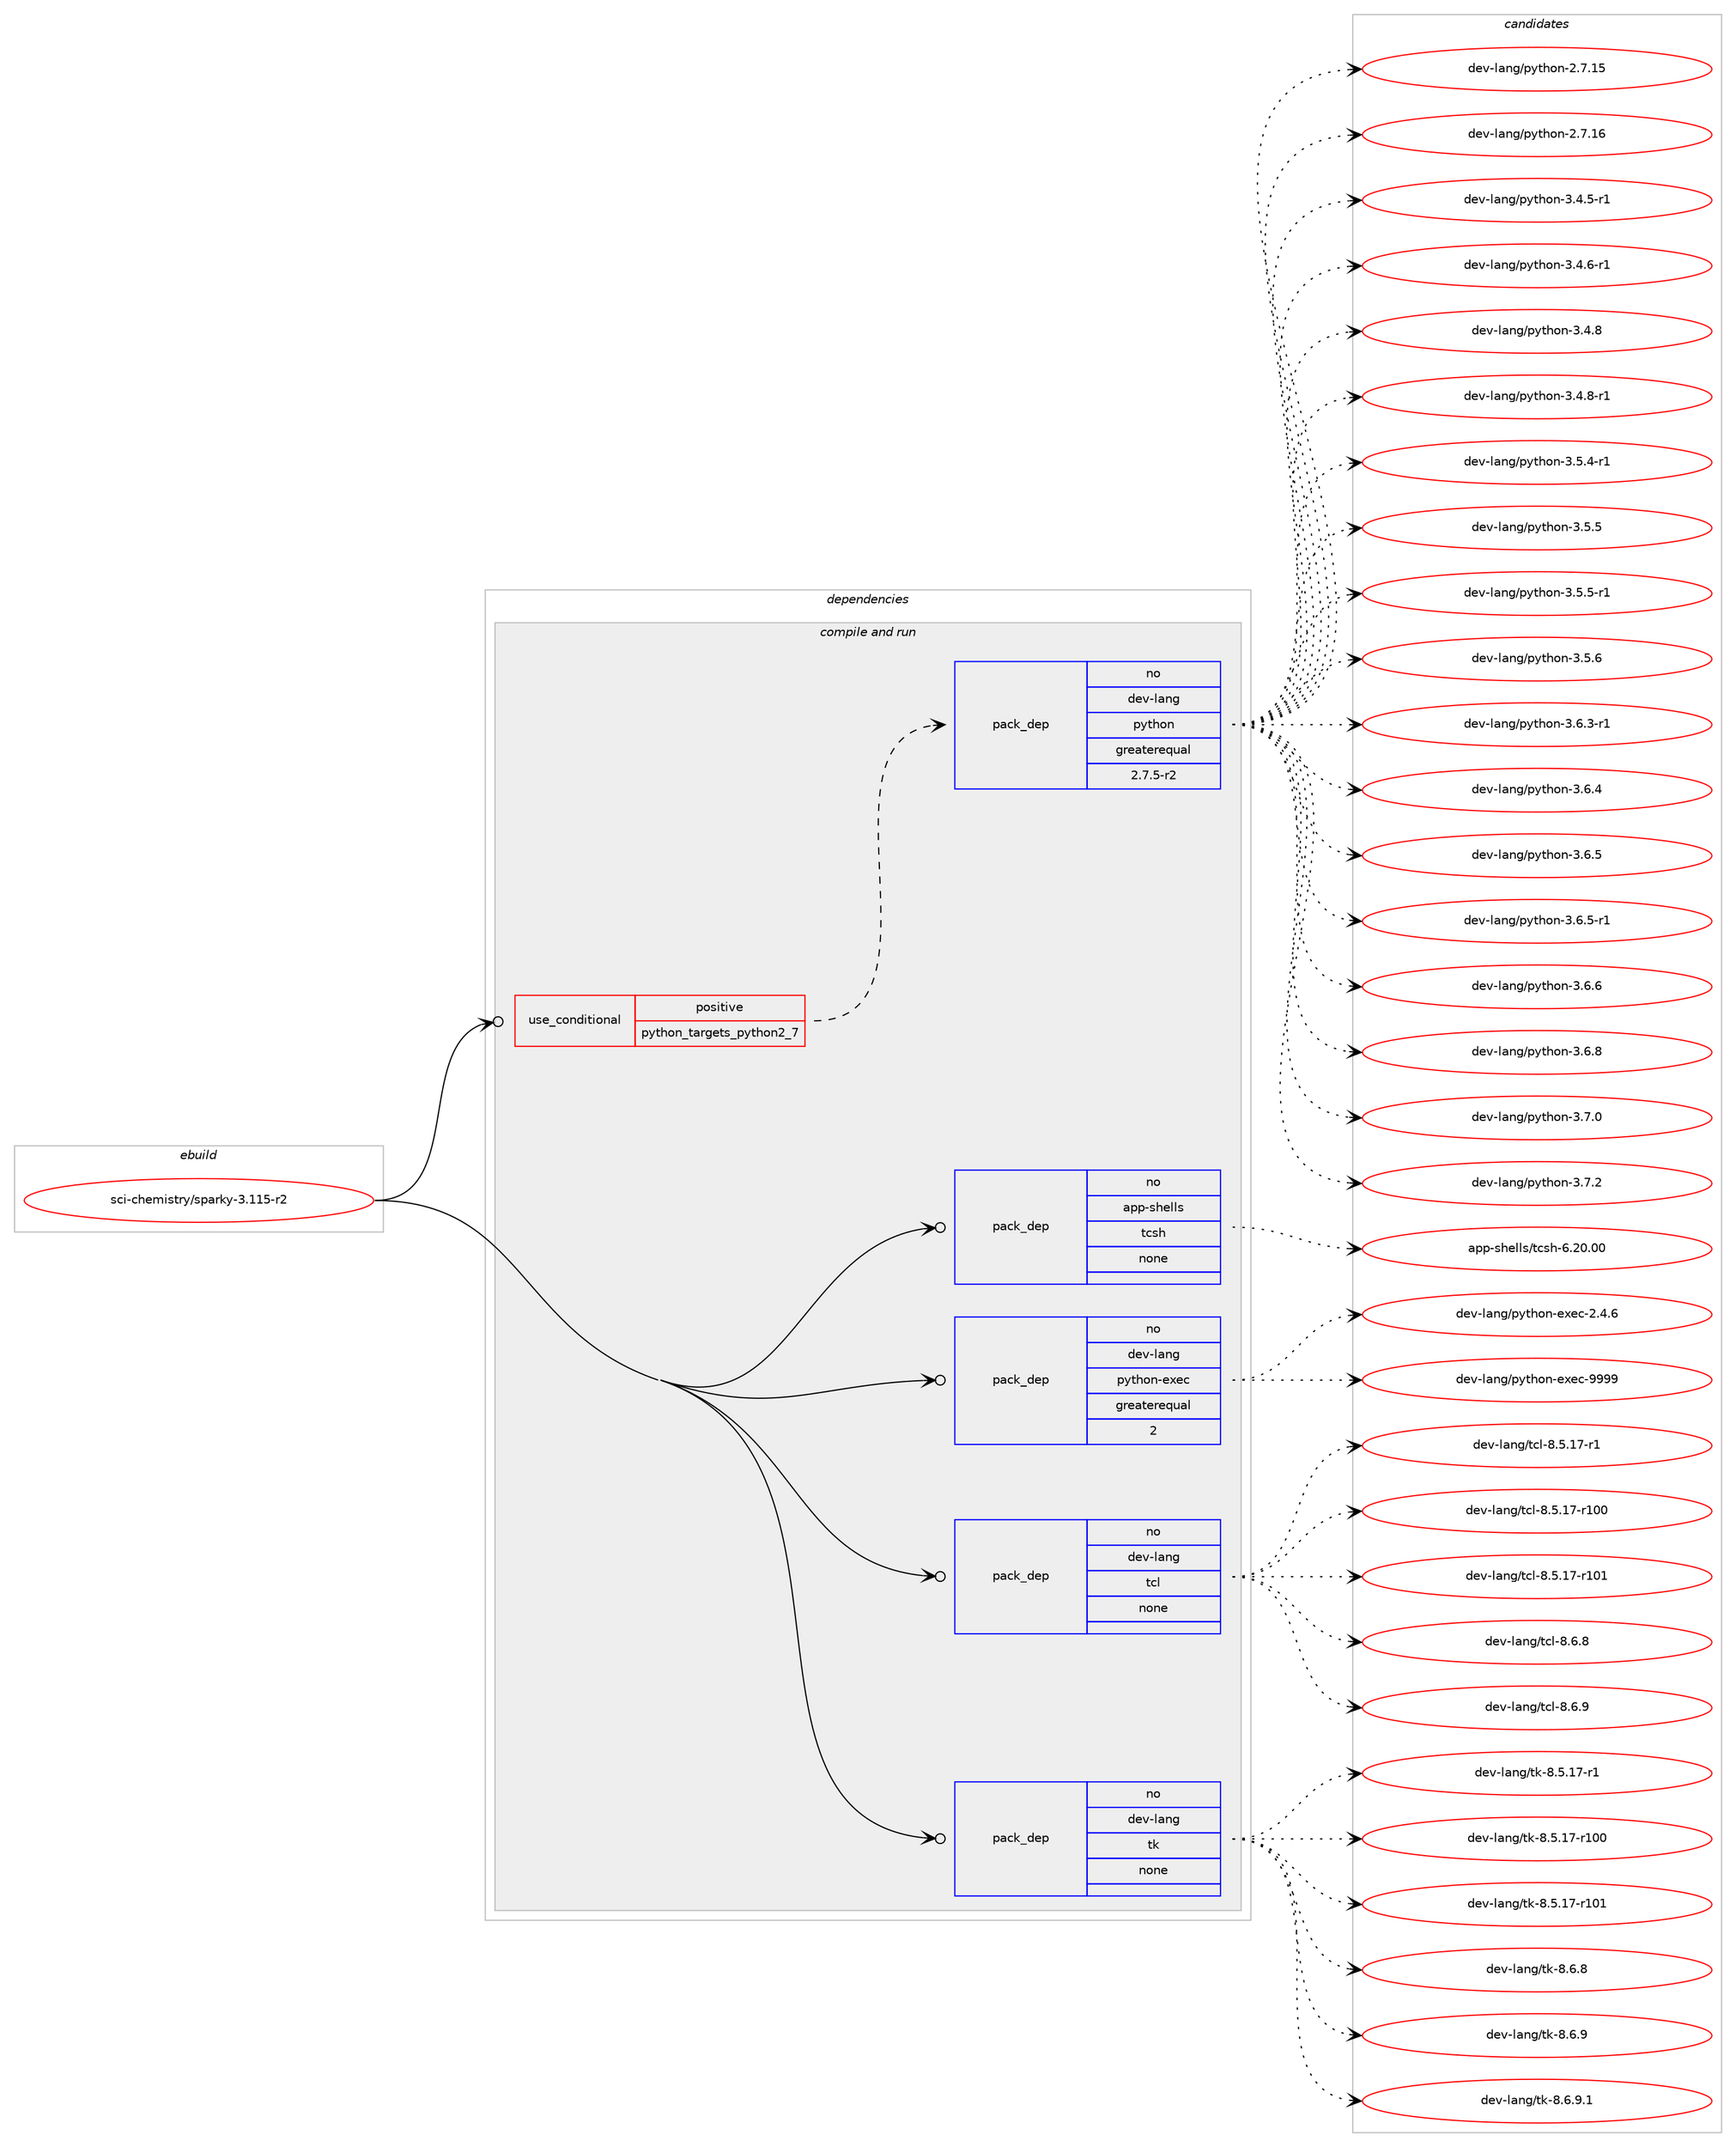 digraph prolog {

# *************
# Graph options
# *************

newrank=true;
concentrate=true;
compound=true;
graph [rankdir=LR,fontname=Helvetica,fontsize=10,ranksep=1.5];#, ranksep=2.5, nodesep=0.2];
edge  [arrowhead=vee];
node  [fontname=Helvetica,fontsize=10];

# **********
# The ebuild
# **********

subgraph cluster_leftcol {
color=gray;
rank=same;
label=<<i>ebuild</i>>;
id [label="sci-chemistry/sparky-3.115-r2", color=red, width=4, href="../sci-chemistry/sparky-3.115-r2.svg"];
}

# ****************
# The dependencies
# ****************

subgraph cluster_midcol {
color=gray;
label=<<i>dependencies</i>>;
subgraph cluster_compile {
fillcolor="#eeeeee";
style=filled;
label=<<i>compile</i>>;
}
subgraph cluster_compileandrun {
fillcolor="#eeeeee";
style=filled;
label=<<i>compile and run</i>>;
subgraph cond452515 {
dependency1688761 [label=<<TABLE BORDER="0" CELLBORDER="1" CELLSPACING="0" CELLPADDING="4"><TR><TD ROWSPAN="3" CELLPADDING="10">use_conditional</TD></TR><TR><TD>positive</TD></TR><TR><TD>python_targets_python2_7</TD></TR></TABLE>>, shape=none, color=red];
subgraph pack1208590 {
dependency1688762 [label=<<TABLE BORDER="0" CELLBORDER="1" CELLSPACING="0" CELLPADDING="4" WIDTH="220"><TR><TD ROWSPAN="6" CELLPADDING="30">pack_dep</TD></TR><TR><TD WIDTH="110">no</TD></TR><TR><TD>dev-lang</TD></TR><TR><TD>python</TD></TR><TR><TD>greaterequal</TD></TR><TR><TD>2.7.5-r2</TD></TR></TABLE>>, shape=none, color=blue];
}
dependency1688761:e -> dependency1688762:w [weight=20,style="dashed",arrowhead="vee"];
}
id:e -> dependency1688761:w [weight=20,style="solid",arrowhead="odotvee"];
subgraph pack1208591 {
dependency1688763 [label=<<TABLE BORDER="0" CELLBORDER="1" CELLSPACING="0" CELLPADDING="4" WIDTH="220"><TR><TD ROWSPAN="6" CELLPADDING="30">pack_dep</TD></TR><TR><TD WIDTH="110">no</TD></TR><TR><TD>app-shells</TD></TR><TR><TD>tcsh</TD></TR><TR><TD>none</TD></TR><TR><TD></TD></TR></TABLE>>, shape=none, color=blue];
}
id:e -> dependency1688763:w [weight=20,style="solid",arrowhead="odotvee"];
subgraph pack1208592 {
dependency1688764 [label=<<TABLE BORDER="0" CELLBORDER="1" CELLSPACING="0" CELLPADDING="4" WIDTH="220"><TR><TD ROWSPAN="6" CELLPADDING="30">pack_dep</TD></TR><TR><TD WIDTH="110">no</TD></TR><TR><TD>dev-lang</TD></TR><TR><TD>python-exec</TD></TR><TR><TD>greaterequal</TD></TR><TR><TD>2</TD></TR></TABLE>>, shape=none, color=blue];
}
id:e -> dependency1688764:w [weight=20,style="solid",arrowhead="odotvee"];
subgraph pack1208593 {
dependency1688765 [label=<<TABLE BORDER="0" CELLBORDER="1" CELLSPACING="0" CELLPADDING="4" WIDTH="220"><TR><TD ROWSPAN="6" CELLPADDING="30">pack_dep</TD></TR><TR><TD WIDTH="110">no</TD></TR><TR><TD>dev-lang</TD></TR><TR><TD>tcl</TD></TR><TR><TD>none</TD></TR><TR><TD></TD></TR></TABLE>>, shape=none, color=blue];
}
id:e -> dependency1688765:w [weight=20,style="solid",arrowhead="odotvee"];
subgraph pack1208594 {
dependency1688766 [label=<<TABLE BORDER="0" CELLBORDER="1" CELLSPACING="0" CELLPADDING="4" WIDTH="220"><TR><TD ROWSPAN="6" CELLPADDING="30">pack_dep</TD></TR><TR><TD WIDTH="110">no</TD></TR><TR><TD>dev-lang</TD></TR><TR><TD>tk</TD></TR><TR><TD>none</TD></TR><TR><TD></TD></TR></TABLE>>, shape=none, color=blue];
}
id:e -> dependency1688766:w [weight=20,style="solid",arrowhead="odotvee"];
}
subgraph cluster_run {
fillcolor="#eeeeee";
style=filled;
label=<<i>run</i>>;
}
}

# **************
# The candidates
# **************

subgraph cluster_choices {
rank=same;
color=gray;
label=<<i>candidates</i>>;

subgraph choice1208590 {
color=black;
nodesep=1;
choice10010111845108971101034711212111610411111045504655464953 [label="dev-lang/python-2.7.15", color=red, width=4,href="../dev-lang/python-2.7.15.svg"];
choice10010111845108971101034711212111610411111045504655464954 [label="dev-lang/python-2.7.16", color=red, width=4,href="../dev-lang/python-2.7.16.svg"];
choice1001011184510897110103471121211161041111104551465246534511449 [label="dev-lang/python-3.4.5-r1", color=red, width=4,href="../dev-lang/python-3.4.5-r1.svg"];
choice1001011184510897110103471121211161041111104551465246544511449 [label="dev-lang/python-3.4.6-r1", color=red, width=4,href="../dev-lang/python-3.4.6-r1.svg"];
choice100101118451089711010347112121116104111110455146524656 [label="dev-lang/python-3.4.8", color=red, width=4,href="../dev-lang/python-3.4.8.svg"];
choice1001011184510897110103471121211161041111104551465246564511449 [label="dev-lang/python-3.4.8-r1", color=red, width=4,href="../dev-lang/python-3.4.8-r1.svg"];
choice1001011184510897110103471121211161041111104551465346524511449 [label="dev-lang/python-3.5.4-r1", color=red, width=4,href="../dev-lang/python-3.5.4-r1.svg"];
choice100101118451089711010347112121116104111110455146534653 [label="dev-lang/python-3.5.5", color=red, width=4,href="../dev-lang/python-3.5.5.svg"];
choice1001011184510897110103471121211161041111104551465346534511449 [label="dev-lang/python-3.5.5-r1", color=red, width=4,href="../dev-lang/python-3.5.5-r1.svg"];
choice100101118451089711010347112121116104111110455146534654 [label="dev-lang/python-3.5.6", color=red, width=4,href="../dev-lang/python-3.5.6.svg"];
choice1001011184510897110103471121211161041111104551465446514511449 [label="dev-lang/python-3.6.3-r1", color=red, width=4,href="../dev-lang/python-3.6.3-r1.svg"];
choice100101118451089711010347112121116104111110455146544652 [label="dev-lang/python-3.6.4", color=red, width=4,href="../dev-lang/python-3.6.4.svg"];
choice100101118451089711010347112121116104111110455146544653 [label="dev-lang/python-3.6.5", color=red, width=4,href="../dev-lang/python-3.6.5.svg"];
choice1001011184510897110103471121211161041111104551465446534511449 [label="dev-lang/python-3.6.5-r1", color=red, width=4,href="../dev-lang/python-3.6.5-r1.svg"];
choice100101118451089711010347112121116104111110455146544654 [label="dev-lang/python-3.6.6", color=red, width=4,href="../dev-lang/python-3.6.6.svg"];
choice100101118451089711010347112121116104111110455146544656 [label="dev-lang/python-3.6.8", color=red, width=4,href="../dev-lang/python-3.6.8.svg"];
choice100101118451089711010347112121116104111110455146554648 [label="dev-lang/python-3.7.0", color=red, width=4,href="../dev-lang/python-3.7.0.svg"];
choice100101118451089711010347112121116104111110455146554650 [label="dev-lang/python-3.7.2", color=red, width=4,href="../dev-lang/python-3.7.2.svg"];
dependency1688762:e -> choice10010111845108971101034711212111610411111045504655464953:w [style=dotted,weight="100"];
dependency1688762:e -> choice10010111845108971101034711212111610411111045504655464954:w [style=dotted,weight="100"];
dependency1688762:e -> choice1001011184510897110103471121211161041111104551465246534511449:w [style=dotted,weight="100"];
dependency1688762:e -> choice1001011184510897110103471121211161041111104551465246544511449:w [style=dotted,weight="100"];
dependency1688762:e -> choice100101118451089711010347112121116104111110455146524656:w [style=dotted,weight="100"];
dependency1688762:e -> choice1001011184510897110103471121211161041111104551465246564511449:w [style=dotted,weight="100"];
dependency1688762:e -> choice1001011184510897110103471121211161041111104551465346524511449:w [style=dotted,weight="100"];
dependency1688762:e -> choice100101118451089711010347112121116104111110455146534653:w [style=dotted,weight="100"];
dependency1688762:e -> choice1001011184510897110103471121211161041111104551465346534511449:w [style=dotted,weight="100"];
dependency1688762:e -> choice100101118451089711010347112121116104111110455146534654:w [style=dotted,weight="100"];
dependency1688762:e -> choice1001011184510897110103471121211161041111104551465446514511449:w [style=dotted,weight="100"];
dependency1688762:e -> choice100101118451089711010347112121116104111110455146544652:w [style=dotted,weight="100"];
dependency1688762:e -> choice100101118451089711010347112121116104111110455146544653:w [style=dotted,weight="100"];
dependency1688762:e -> choice1001011184510897110103471121211161041111104551465446534511449:w [style=dotted,weight="100"];
dependency1688762:e -> choice100101118451089711010347112121116104111110455146544654:w [style=dotted,weight="100"];
dependency1688762:e -> choice100101118451089711010347112121116104111110455146544656:w [style=dotted,weight="100"];
dependency1688762:e -> choice100101118451089711010347112121116104111110455146554648:w [style=dotted,weight="100"];
dependency1688762:e -> choice100101118451089711010347112121116104111110455146554650:w [style=dotted,weight="100"];
}
subgraph choice1208591 {
color=black;
nodesep=1;
choice971121124511510410110810811547116991151044554465048464848 [label="app-shells/tcsh-6.20.00", color=red, width=4,href="../app-shells/tcsh-6.20.00.svg"];
dependency1688763:e -> choice971121124511510410110810811547116991151044554465048464848:w [style=dotted,weight="100"];
}
subgraph choice1208592 {
color=black;
nodesep=1;
choice1001011184510897110103471121211161041111104510112010199455046524654 [label="dev-lang/python-exec-2.4.6", color=red, width=4,href="../dev-lang/python-exec-2.4.6.svg"];
choice10010111845108971101034711212111610411111045101120101994557575757 [label="dev-lang/python-exec-9999", color=red, width=4,href="../dev-lang/python-exec-9999.svg"];
dependency1688764:e -> choice1001011184510897110103471121211161041111104510112010199455046524654:w [style=dotted,weight="100"];
dependency1688764:e -> choice10010111845108971101034711212111610411111045101120101994557575757:w [style=dotted,weight="100"];
}
subgraph choice1208593 {
color=black;
nodesep=1;
choice10010111845108971101034711699108455646534649554511449 [label="dev-lang/tcl-8.5.17-r1", color=red, width=4,href="../dev-lang/tcl-8.5.17-r1.svg"];
choice100101118451089711010347116991084556465346495545114494848 [label="dev-lang/tcl-8.5.17-r100", color=red, width=4,href="../dev-lang/tcl-8.5.17-r100.svg"];
choice100101118451089711010347116991084556465346495545114494849 [label="dev-lang/tcl-8.5.17-r101", color=red, width=4,href="../dev-lang/tcl-8.5.17-r101.svg"];
choice10010111845108971101034711699108455646544656 [label="dev-lang/tcl-8.6.8", color=red, width=4,href="../dev-lang/tcl-8.6.8.svg"];
choice10010111845108971101034711699108455646544657 [label="dev-lang/tcl-8.6.9", color=red, width=4,href="../dev-lang/tcl-8.6.9.svg"];
dependency1688765:e -> choice10010111845108971101034711699108455646534649554511449:w [style=dotted,weight="100"];
dependency1688765:e -> choice100101118451089711010347116991084556465346495545114494848:w [style=dotted,weight="100"];
dependency1688765:e -> choice100101118451089711010347116991084556465346495545114494849:w [style=dotted,weight="100"];
dependency1688765:e -> choice10010111845108971101034711699108455646544656:w [style=dotted,weight="100"];
dependency1688765:e -> choice10010111845108971101034711699108455646544657:w [style=dotted,weight="100"];
}
subgraph choice1208594 {
color=black;
nodesep=1;
choice100101118451089711010347116107455646534649554511449 [label="dev-lang/tk-8.5.17-r1", color=red, width=4,href="../dev-lang/tk-8.5.17-r1.svg"];
choice1001011184510897110103471161074556465346495545114494848 [label="dev-lang/tk-8.5.17-r100", color=red, width=4,href="../dev-lang/tk-8.5.17-r100.svg"];
choice1001011184510897110103471161074556465346495545114494849 [label="dev-lang/tk-8.5.17-r101", color=red, width=4,href="../dev-lang/tk-8.5.17-r101.svg"];
choice100101118451089711010347116107455646544656 [label="dev-lang/tk-8.6.8", color=red, width=4,href="../dev-lang/tk-8.6.8.svg"];
choice100101118451089711010347116107455646544657 [label="dev-lang/tk-8.6.9", color=red, width=4,href="../dev-lang/tk-8.6.9.svg"];
choice1001011184510897110103471161074556465446574649 [label="dev-lang/tk-8.6.9.1", color=red, width=4,href="../dev-lang/tk-8.6.9.1.svg"];
dependency1688766:e -> choice100101118451089711010347116107455646534649554511449:w [style=dotted,weight="100"];
dependency1688766:e -> choice1001011184510897110103471161074556465346495545114494848:w [style=dotted,weight="100"];
dependency1688766:e -> choice1001011184510897110103471161074556465346495545114494849:w [style=dotted,weight="100"];
dependency1688766:e -> choice100101118451089711010347116107455646544656:w [style=dotted,weight="100"];
dependency1688766:e -> choice100101118451089711010347116107455646544657:w [style=dotted,weight="100"];
dependency1688766:e -> choice1001011184510897110103471161074556465446574649:w [style=dotted,weight="100"];
}
}

}
